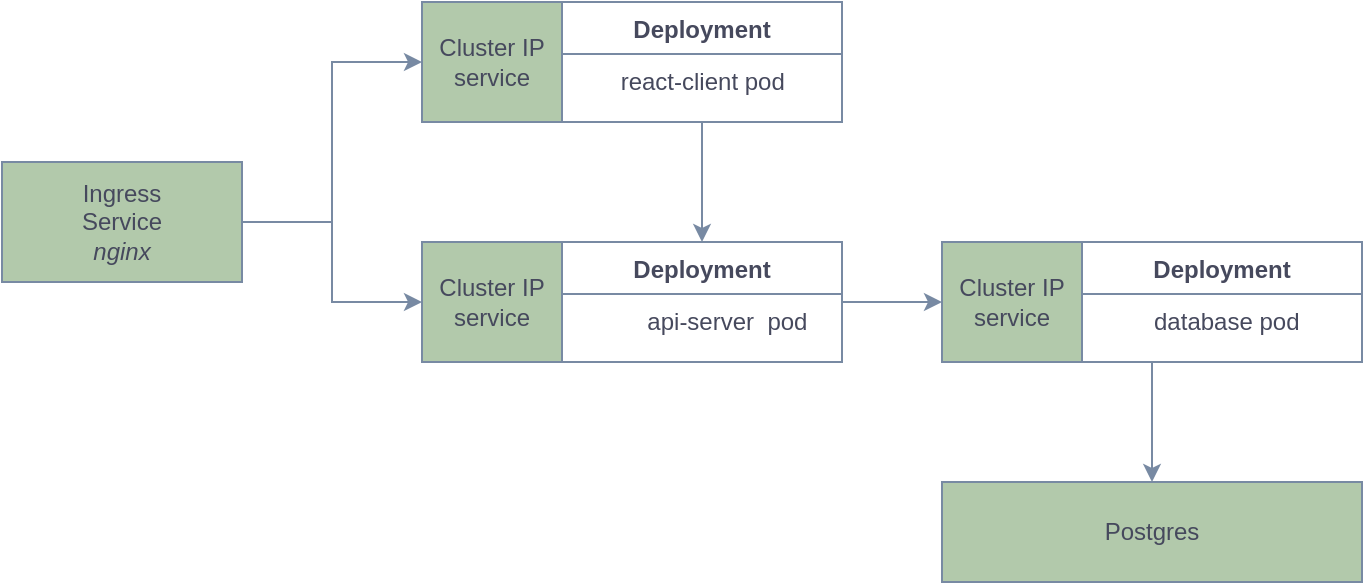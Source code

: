 <mxfile version="15.7.3" type="device"><diagram id="6g3RjVXf-eoSnm5828vY" name="Page-1"><mxGraphModel dx="568" dy="503" grid="1" gridSize="10" guides="1" tooltips="1" connect="1" arrows="1" fold="1" page="1" pageScale="1" pageWidth="827" pageHeight="1169" math="0" shadow="0"><root><mxCell id="0"/><mxCell id="1" parent="0"/><mxCell id="wx7jBy6QVZq_pHbJydBw-44" style="edgeStyle=orthogonalEdgeStyle;rounded=0;orthogonalLoop=1;jettySize=auto;html=1;exitX=1;exitY=0.5;exitDx=0;exitDy=0;entryX=0;entryY=0.5;entryDx=0;entryDy=0;strokeColor=#788AA3;fontColor=#46495D;" parent="1" source="wx7jBy6QVZq_pHbJydBw-1" target="wx7jBy6QVZq_pHbJydBw-34" edge="1"><mxGeometry relative="1" as="geometry"/></mxCell><mxCell id="MhAvMzsJyqygMyjDOQ3G-3" style="edgeStyle=orthogonalEdgeStyle;rounded=0;orthogonalLoop=1;jettySize=auto;html=1;entryX=0;entryY=0.5;entryDx=0;entryDy=0;strokeColor=#788AA3;fontColor=#46495D;" edge="1" parent="1" source="wx7jBy6QVZq_pHbJydBw-1" target="wx7jBy6QVZq_pHbJydBw-35"><mxGeometry relative="1" as="geometry"/></mxCell><mxCell id="wx7jBy6QVZq_pHbJydBw-1" value="&lt;div&gt;Ingress&lt;/div&gt;&lt;div&gt;Service&lt;/div&gt;&lt;div&gt;&lt;i&gt;nginx&lt;/i&gt;&lt;br&gt;&lt;/div&gt;" style="rounded=0;whiteSpace=wrap;html=1;fillColor=#B2C9AB;strokeColor=#788AA3;fontColor=#46495D;" parent="1" vertex="1"><mxGeometry x="90" y="320" width="120" height="60" as="geometry"/></mxCell><mxCell id="MhAvMzsJyqygMyjDOQ3G-6" style="edgeStyle=orthogonalEdgeStyle;curved=0;rounded=1;sketch=0;orthogonalLoop=1;jettySize=auto;html=1;entryX=0.5;entryY=0;entryDx=0;entryDy=0;fontColor=#46495D;strokeColor=#788AA3;fillColor=#B2C9AB;" edge="1" parent="1" source="wx7jBy6QVZq_pHbJydBw-28" target="wx7jBy6QVZq_pHbJydBw-30"><mxGeometry relative="1" as="geometry"/></mxCell><mxCell id="wx7jBy6QVZq_pHbJydBw-28" value="Deployment" style="swimlane;fontStyle=1;childLayout=stackLayout;horizontal=1;startSize=26;fillColor=none;horizontalStack=0;resizeParent=1;resizeParentMax=0;resizeLast=0;collapsible=1;marginBottom=0;strokeColor=#788AA3;fontColor=#46495D;" parent="1" vertex="1"><mxGeometry x="370" y="240" width="140" height="60" as="geometry"/></mxCell><mxCell id="wx7jBy6QVZq_pHbJydBw-29" value="       react-client pod" style="text;strokeColor=none;fillColor=none;align=left;verticalAlign=top;spacingLeft=4;spacingRight=4;overflow=hidden;rotatable=0;points=[[0,0.5],[1,0.5]];portConstraint=eastwest;fontColor=#46495D;" parent="wx7jBy6QVZq_pHbJydBw-28" vertex="1"><mxGeometry y="26" width="140" height="34" as="geometry"/></mxCell><mxCell id="MhAvMzsJyqygMyjDOQ3G-5" style="edgeStyle=orthogonalEdgeStyle;curved=0;rounded=1;sketch=0;orthogonalLoop=1;jettySize=auto;html=1;fontColor=#46495D;strokeColor=#788AA3;fillColor=#B2C9AB;" edge="1" parent="1" source="wx7jBy6QVZq_pHbJydBw-30" target="wx7jBy6QVZq_pHbJydBw-40"><mxGeometry relative="1" as="geometry"/></mxCell><mxCell id="wx7jBy6QVZq_pHbJydBw-30" value="Deployment" style="swimlane;fontStyle=1;childLayout=stackLayout;horizontal=1;startSize=26;fillColor=none;horizontalStack=0;resizeParent=1;resizeParentMax=0;resizeLast=0;collapsible=1;marginBottom=0;strokeColor=#788AA3;fontColor=#46495D;" parent="1" vertex="1"><mxGeometry x="370" y="360" width="140" height="60" as="geometry"/></mxCell><mxCell id="wx7jBy6QVZq_pHbJydBw-31" value="           api-server  pod" style="text;strokeColor=none;fillColor=none;align=left;verticalAlign=top;spacingLeft=4;spacingRight=4;overflow=hidden;rotatable=0;points=[[0,0.5],[1,0.5]];portConstraint=eastwest;fontColor=#46495D;" parent="wx7jBy6QVZq_pHbJydBw-30" vertex="1"><mxGeometry y="26" width="140" height="34" as="geometry"/></mxCell><mxCell id="wx7jBy6QVZq_pHbJydBw-34" value="&lt;div&gt;Cluster IP&lt;/div&gt;&lt;div&gt;service&lt;br&gt;&lt;/div&gt;" style="rounded=0;whiteSpace=wrap;html=1;fillColor=#B2C9AB;strokeColor=#788AA3;fontColor=#46495D;" parent="1" vertex="1"><mxGeometry x="300" y="240" width="70" height="60" as="geometry"/></mxCell><mxCell id="wx7jBy6QVZq_pHbJydBw-35" value="&lt;div&gt;Cluster IP&lt;/div&gt;&lt;div&gt;service&lt;/div&gt;" style="rounded=0;whiteSpace=wrap;html=1;fillColor=#B2C9AB;strokeColor=#788AA3;fontColor=#46495D;" parent="1" vertex="1"><mxGeometry x="300" y="360" width="70" height="60" as="geometry"/></mxCell><mxCell id="wx7jBy6QVZq_pHbJydBw-51" style="edgeStyle=orthogonalEdgeStyle;rounded=0;orthogonalLoop=1;jettySize=auto;html=1;exitX=0.25;exitY=1;exitDx=0;exitDy=0;strokeColor=#788AA3;fontColor=#46495D;" parent="1" source="wx7jBy6QVZq_pHbJydBw-38" target="wx7jBy6QVZq_pHbJydBw-42" edge="1"><mxGeometry relative="1" as="geometry"/></mxCell><mxCell id="wx7jBy6QVZq_pHbJydBw-38" value="Deployment" style="swimlane;fontStyle=1;childLayout=stackLayout;horizontal=1;startSize=26;fillColor=none;horizontalStack=0;resizeParent=1;resizeParentMax=0;resizeLast=0;collapsible=1;marginBottom=0;strokeColor=#788AA3;fontColor=#46495D;" parent="1" vertex="1"><mxGeometry x="630" y="360" width="140" height="60" as="geometry"/></mxCell><mxCell id="wx7jBy6QVZq_pHbJydBw-39" value="         database pod" style="text;strokeColor=none;fillColor=none;align=left;verticalAlign=top;spacingLeft=4;spacingRight=4;overflow=hidden;rotatable=0;points=[[0,0.5],[1,0.5]];portConstraint=eastwest;fontColor=#46495D;" parent="wx7jBy6QVZq_pHbJydBw-38" vertex="1"><mxGeometry y="26" width="140" height="34" as="geometry"/></mxCell><mxCell id="wx7jBy6QVZq_pHbJydBw-40" value="&lt;div&gt;Cluster IP&lt;/div&gt;&lt;div&gt;service&lt;br&gt;&lt;/div&gt;" style="rounded=0;whiteSpace=wrap;html=1;fillColor=#B2C9AB;strokeColor=#788AA3;fontColor=#46495D;" parent="1" vertex="1"><mxGeometry x="560" y="360" width="70" height="60" as="geometry"/></mxCell><mxCell id="wx7jBy6QVZq_pHbJydBw-42" value="&lt;div&gt;Postgres&lt;br&gt;&lt;/div&gt;" style="rounded=0;whiteSpace=wrap;html=1;fillColor=#B2C9AB;strokeColor=#788AA3;fontColor=#46495D;" parent="1" vertex="1"><mxGeometry x="560" y="480" width="210" height="50" as="geometry"/></mxCell></root></mxGraphModel></diagram></mxfile>